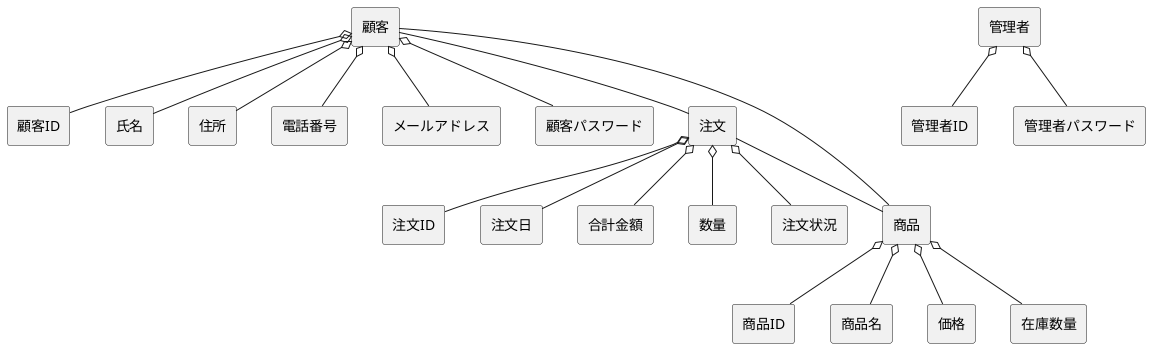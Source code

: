 @startuml Robodogドメインモデル図
skinparam componentStyle rectangle

[顧客] o-- [顧客ID]
[顧客] o-- [氏名]
[顧客] o-- [住所]
[顧客] o-- [電話番号]
[顧客] o-- [メールアドレス]
[顧客] o-- [顧客パスワード]

[注文] o-- [注文ID]
[注文] o-- [注文日]
[注文] o-- [合計金額]
[注文] o-- [数量]
[注文] o-- [注文状況]

[商品] o-- [商品ID]
[商品] o-- [商品名]
[商品] o-- [価格]
[商品] o-- [在庫数量]

[商品] -- [顧客]
[注文] -- [商品]
[顧客] -- [注文]

[管理者] o-- [管理者ID]
[管理者] o-- [管理者パスワード]


@enduml